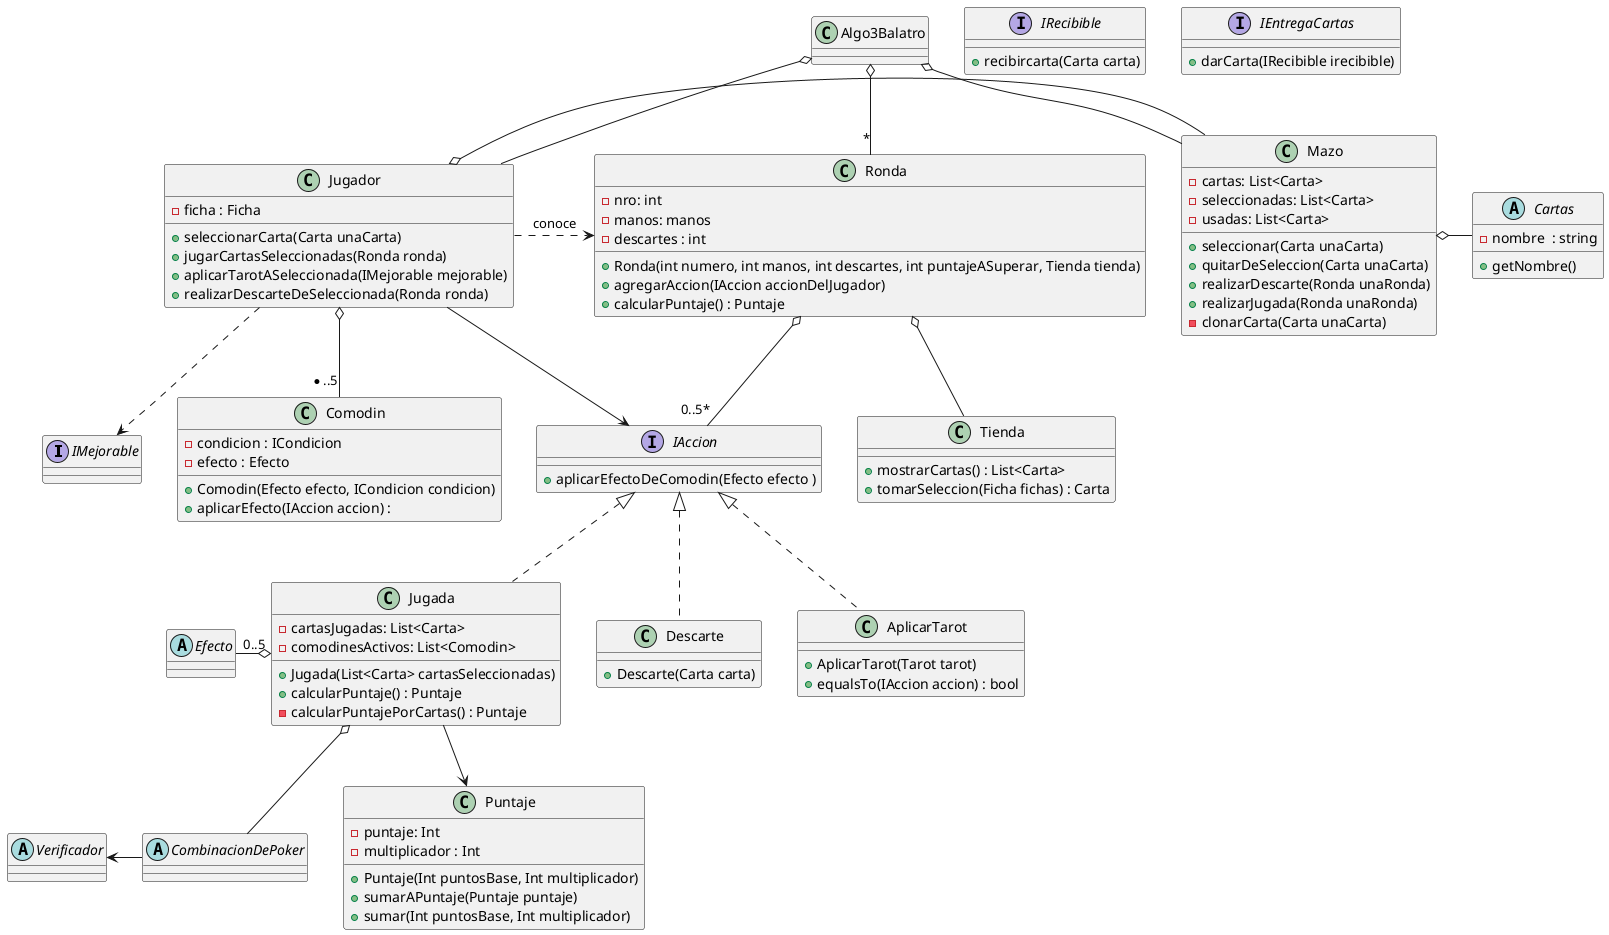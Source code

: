 @startuml

interface IMejorable 

class Ronda{
    + Ronda(int numero, int manos, int descartes, int puntajeASuperar, Tienda tienda)
}
Class Tienda{
    + mostrarCartas() : List<Carta>
    + tomarSeleccion(Ficha fichas) : Carta
}
interface IRecibible{
    + recibircarta(Carta carta)
}
interface IEntregaCartas{
    + darCarta(IRecibible irecibible)
}
Class Algo3Balatro {
    
}

class Mazo{
  - cartas: List<Carta>
  - seleccionadas: List<Carta>
  - usadas: List<Carta>
  + seleccionar(Carta unaCarta)
  + quitarDeSeleccion(Carta unaCarta)
  + realizarDescarte(Ronda unaRonda)
  + realizarJugada(Ronda unaRonda)
  - clonarCarta(Carta unaCarta)  
}

Algo3Balatro o-- "*" Ronda
Algo3Balatro o-- Jugador
Algo3Balatro o-- Mazo
Class Jugador{
  - ficha : Ficha
  + seleccionarCarta(Carta unaCarta)
  + jugarCartasSeleccionadas(Ronda ronda)
  + aplicarTarotASeleccionada(IMejorable mejorable)
  + realizarDescarteDeSeleccionada(Ronda ronda)
}
Jugador ..> IMejorable
Jugador o-- "*..5" Comodin
Jugador .> Ronda : "conoce"
Ronda o-- Tienda
Jugador o- Mazo 
Mazo o- Cartas 

abstract Cartas{
    - nombre  : string 
    + getNombre()
}
Class Ronda{
    -nro: int 
    -manos: manos 
    -descartes : int 
    + agregarAccion(IAccion accionDelJugador)
    + calcularPuntaje() : Puntaje
}
interface IAccion {
    + aplicarEfectoDeComodin(Efecto efecto )
}
IAccion <|.. Jugada 
IAccion <|.. Descarte
Jugador --> IAccion

class Descarte{
    + Descarte(Carta carta)
}
class Jugada {
    + Jugada(List<Carta> cartasSeleccionadas)
    + calcularPuntaje() : Puntaje
    - calcularPuntajePorCartas() : Puntaje 
}
Jugada --> Puntaje 
class Puntaje{
  - puntaje: Int 
  - multiplicador : Int 
  + Puntaje(Int puntosBase, Int multiplicador)
  + sumarAPuntaje(Puntaje puntaje)
  + sumar(Int puntosBase, Int multiplicador)
}
abstract Efecto {}
abstract CombinacionDePoker{}
Efecto "0..5" -o Jugada
abstract Verificador
Verificador <- CombinacionDePoker
Jugada o-- CombinacionDePoker
Ronda o-- "0..5*" IAccion
Class Jugada{
    - cartasJugadas: List<Carta>
    - comodinesActivos: List<Comodin>
}
class Comodin{
    - condicion : ICondicion
    - efecto : Efecto
    + Comodin(Efecto efecto, ICondicion condicion)
    + aplicarEfecto(IAccion accion) :
}
Class AplicarTarot implements IAccion{
    + AplicarTarot(Tarot tarot)
    + equalsTo(IAccion accion) : bool
}
@enduml